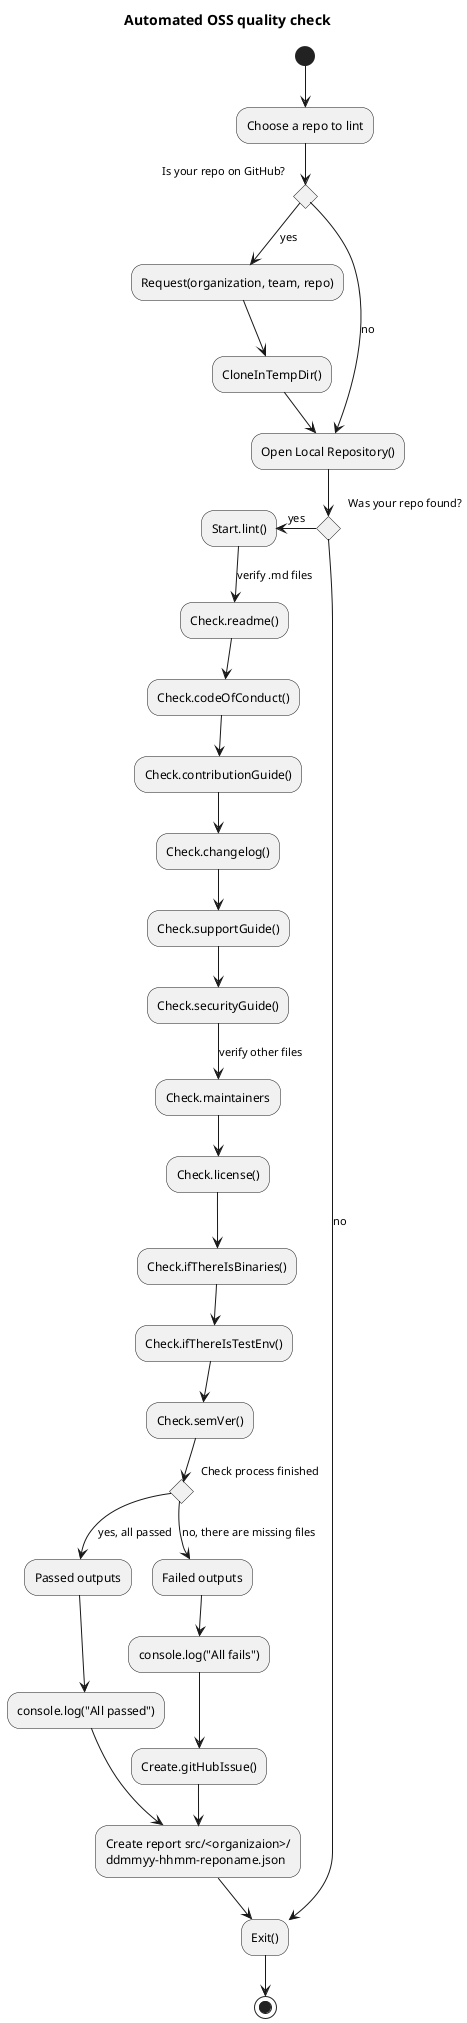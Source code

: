 @startuml
title Automated OSS quality check

(*) --> "Choose a repo to lint"

if "Is your repo on GitHub?" then
  -->[yes] Request(organization, team, repo)
  --> CloneInTempDir()
  --> Open Local Repository()
  else
    -->[no] Open Local Repository()
endif

if "Was your repo found?" then
  -left->[yes] Start.lint()
    --> [verify .md files] Check.readme()
    --> Check.codeOfConduct()
    --> Check.contributionGuide()
    --> Check.changelog()
    --> Check.supportGuide()
    --> Check.securityGuide()
    --> [verify other files] Check.maintainers
    --> Check.license()
    --> Check.ifThereIsBinaries()
    --> Check.ifThereIsTestEnv()
    --> Check.semVer()

    if "Check process finished" then
      -->[yes, all passed] Passed outputs
      --> console.log("All passed")
      --> "Create report src/<organizaion>/
          ddmmyy-hhmm-reponame.json"
        else
          -->[no, there are missing files] Failed outputs
          --> console.log("All fails")
          --> Create.gitHubIssue()
          --> "Create report src/<organizaion>/
              ddmmyy-hhmm-reponame.json"
      --> Exit()
      -->(*)
    endif
  else
    --> [no] Exit()
endif
@enduml
